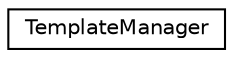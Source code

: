 digraph "Graphical Class Hierarchy"
{
  edge [fontname="Helvetica",fontsize="10",labelfontname="Helvetica",labelfontsize="10"];
  node [fontname="Helvetica",fontsize="10",shape=record];
  rankdir="LR";
  Node0 [label="TemplateManager",height=0.2,width=0.4,color="black", fillcolor="white", style="filled",URL="$classTemplateManager.html"];
}
